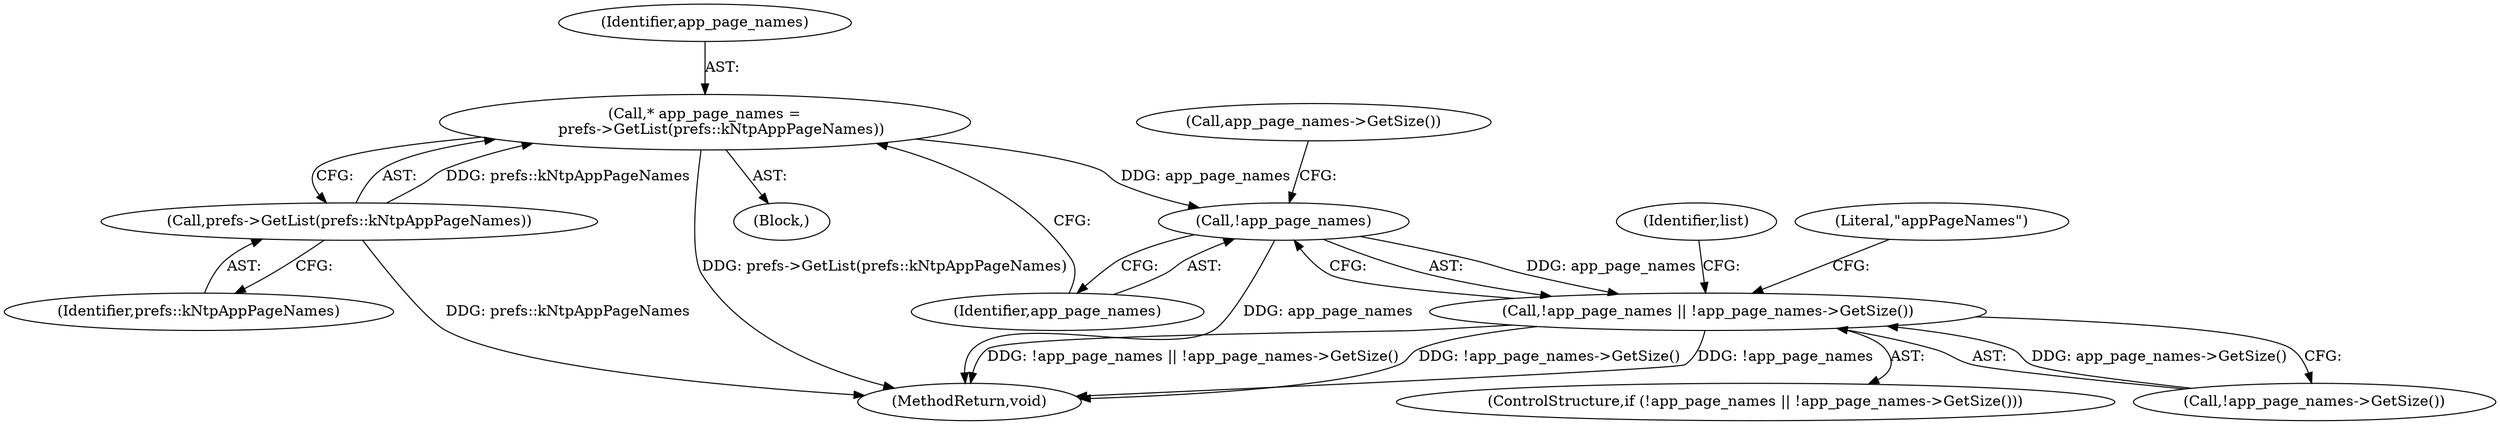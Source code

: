 digraph "0_Chrome_438b99bc730bc665eedfc62c4eb864c981e5c65f_1@pointer" {
"1000150" [label="(Call,* app_page_names =\n       prefs->GetList(prefs::kNtpAppPageNames))"];
"1000152" [label="(Call,prefs->GetList(prefs::kNtpAppPageNames))"];
"1000156" [label="(Call,!app_page_names)"];
"1000155" [label="(Call,!app_page_names || !app_page_names->GetSize())"];
"1000155" [label="(Call,!app_page_names || !app_page_names->GetSize())"];
"1000154" [label="(ControlStructure,if (!app_page_names || !app_page_names->GetSize()))"];
"1000156" [label="(Call,!app_page_names)"];
"1000151" [label="(Identifier,app_page_names)"];
"1000153" [label="(Identifier,prefs::kNtpAppPageNames)"];
"1000158" [label="(Call,!app_page_names->GetSize())"];
"1000150" [label="(Call,* app_page_names =\n       prefs->GetList(prefs::kNtpAppPageNames))"];
"1000152" [label="(Call,prefs->GetList(prefs::kNtpAppPageNames))"];
"1000159" [label="(Call,app_page_names->GetSize())"];
"1000164" [label="(Identifier,list)"];
"1000157" [label="(Identifier,app_page_names)"];
"1000102" [label="(Block,)"];
"1000182" [label="(MethodReturn,void)"];
"1000178" [label="(Literal,\"appPageNames\")"];
"1000150" -> "1000102"  [label="AST: "];
"1000150" -> "1000152"  [label="CFG: "];
"1000151" -> "1000150"  [label="AST: "];
"1000152" -> "1000150"  [label="AST: "];
"1000157" -> "1000150"  [label="CFG: "];
"1000150" -> "1000182"  [label="DDG: prefs->GetList(prefs::kNtpAppPageNames)"];
"1000152" -> "1000150"  [label="DDG: prefs::kNtpAppPageNames"];
"1000150" -> "1000156"  [label="DDG: app_page_names"];
"1000152" -> "1000153"  [label="CFG: "];
"1000153" -> "1000152"  [label="AST: "];
"1000152" -> "1000182"  [label="DDG: prefs::kNtpAppPageNames"];
"1000156" -> "1000155"  [label="AST: "];
"1000156" -> "1000157"  [label="CFG: "];
"1000157" -> "1000156"  [label="AST: "];
"1000159" -> "1000156"  [label="CFG: "];
"1000155" -> "1000156"  [label="CFG: "];
"1000156" -> "1000182"  [label="DDG: app_page_names"];
"1000156" -> "1000155"  [label="DDG: app_page_names"];
"1000155" -> "1000154"  [label="AST: "];
"1000155" -> "1000158"  [label="CFG: "];
"1000158" -> "1000155"  [label="AST: "];
"1000164" -> "1000155"  [label="CFG: "];
"1000178" -> "1000155"  [label="CFG: "];
"1000155" -> "1000182"  [label="DDG: !app_page_names"];
"1000155" -> "1000182"  [label="DDG: !app_page_names || !app_page_names->GetSize()"];
"1000155" -> "1000182"  [label="DDG: !app_page_names->GetSize()"];
"1000158" -> "1000155"  [label="DDG: app_page_names->GetSize()"];
}
